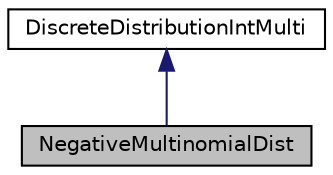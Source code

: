 digraph "NegativeMultinomialDist"
{
 // INTERACTIVE_SVG=YES
  bgcolor="transparent";
  edge [fontname="Helvetica",fontsize="10",labelfontname="Helvetica",labelfontsize="10"];
  node [fontname="Helvetica",fontsize="10",shape=record];
  Node0 [label="NegativeMultinomialDist",height=0.2,width=0.4,color="black", fillcolor="grey75", style="filled", fontcolor="black"];
  Node1 -> Node0 [dir="back",color="midnightblue",fontsize="10",style="solid",fontname="Helvetica"];
  Node1 [label="DiscreteDistributionIntMulti",height=0.2,width=0.4,color="black",URL="$db/d96/classumontreal_1_1ssj_1_1probdistmulti_1_1DiscreteDistributionIntMulti.html",tooltip="Classes implementing multi-dimensional discrete distributions over the integers should inherit from t..."];
}
